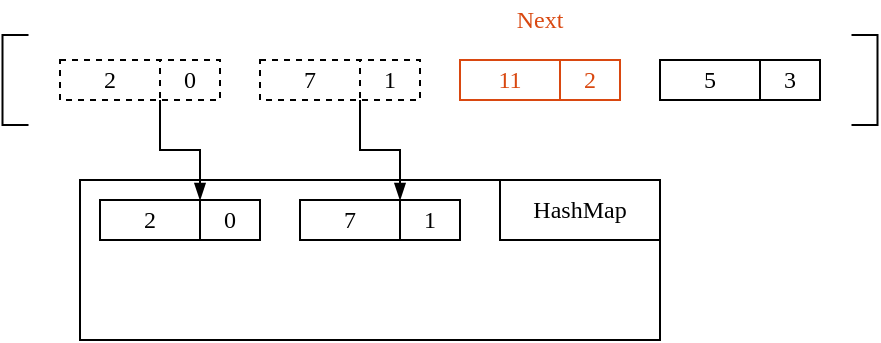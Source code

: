 <mxfile version="20.2.3" type="device" pages="3"><diagram id="I1hcelRjQKQVegFThZUa" name="第 1 页"><mxGraphModel dx="1018" dy="657" grid="1" gridSize="10" guides="1" tooltips="1" connect="1" arrows="1" fold="1" page="1" pageScale="1" pageWidth="827" pageHeight="1169" math="0" shadow="0"><root><mxCell id="0"/><mxCell id="1" parent="0"/><mxCell id="H_FKffr8g8Owub6cIVTS-6" value="" style="rounded=0;whiteSpace=wrap;html=1;fillColor=none;fontFamily=Merriweather;fontSource=https%3A%2F%2Ffonts.googleapis.com%2Fcss%3Ffamily%3DMerriweather;dashed=1;" vertex="1" parent="1"><mxGeometry x="100" y="80" width="80" height="20" as="geometry"/></mxCell><mxCell id="H_FKffr8g8Owub6cIVTS-26" style="edgeStyle=orthogonalEdgeStyle;rounded=0;orthogonalLoop=1;jettySize=auto;html=1;exitX=1;exitY=1;exitDx=0;exitDy=0;entryX=0;entryY=0;entryDx=0;entryDy=0;fontFamily=Merriweather;fontSource=https%3A%2F%2Ffonts.googleapis.com%2Fcss%3Ffamily%3DMerriweather;fontColor=#000000;strokeColor=#000000;endArrow=blockThin;endFill=1;" edge="1" parent="1" source="H_FKffr8g8Owub6cIVTS-7" target="H_FKffr8g8Owub6cIVTS-22"><mxGeometry relative="1" as="geometry"/></mxCell><mxCell id="H_FKffr8g8Owub6cIVTS-7" value="2" style="rounded=0;whiteSpace=wrap;html=1;fillColor=none;fontFamily=Merriweather;fontSource=https%3A%2F%2Ffonts.googleapis.com%2Fcss%3Ffamily%3DMerriweather;dashed=1;" vertex="1" parent="1"><mxGeometry x="100" y="80" width="50" height="20" as="geometry"/></mxCell><mxCell id="H_FKffr8g8Owub6cIVTS-8" value="0" style="text;html=1;strokeColor=none;fillColor=none;align=center;verticalAlign=middle;whiteSpace=wrap;rounded=0;fontFamily=Merriweather;fontSource=https%3A%2F%2Ffonts.googleapis.com%2Fcss%3Ffamily%3DMerriweather;fontColor=#000000;dashed=1;" vertex="1" parent="1"><mxGeometry x="150" y="80" width="30" height="20" as="geometry"/></mxCell><mxCell id="H_FKffr8g8Owub6cIVTS-9" value="" style="rounded=0;whiteSpace=wrap;html=1;fillColor=none;fontFamily=Merriweather;fontSource=https%3A%2F%2Ffonts.googleapis.com%2Fcss%3Ffamily%3DMerriweather;dashed=1;" vertex="1" parent="1"><mxGeometry x="200" y="80" width="80" height="20" as="geometry"/></mxCell><mxCell id="H_FKffr8g8Owub6cIVTS-10" value="7" style="rounded=0;whiteSpace=wrap;html=1;fillColor=none;fontFamily=Merriweather;fontSource=https%3A%2F%2Ffonts.googleapis.com%2Fcss%3Ffamily%3DMerriweather;dashed=1;" vertex="1" parent="1"><mxGeometry x="200" y="80" width="50" height="20" as="geometry"/></mxCell><mxCell id="H_FKffr8g8Owub6cIVTS-28" style="edgeStyle=orthogonalEdgeStyle;rounded=0;orthogonalLoop=1;jettySize=auto;html=1;exitX=0;exitY=1;exitDx=0;exitDy=0;entryX=0;entryY=0;entryDx=0;entryDy=0;fontFamily=Merriweather;fontSource=https%3A%2F%2Ffonts.googleapis.com%2Fcss%3Ffamily%3DMerriweather;fontColor=#000000;strokeColor=#000000;endArrow=blockThin;endFill=1;" edge="1" parent="1" source="H_FKffr8g8Owub6cIVTS-11" target="H_FKffr8g8Owub6cIVTS-25"><mxGeometry relative="1" as="geometry"/></mxCell><mxCell id="H_FKffr8g8Owub6cIVTS-11" value="1" style="text;html=1;strokeColor=none;fillColor=none;align=center;verticalAlign=middle;whiteSpace=wrap;rounded=0;fontFamily=Merriweather;fontSource=https%3A%2F%2Ffonts.googleapis.com%2Fcss%3Ffamily%3DMerriweather;fontColor=#000000;dashed=1;" vertex="1" parent="1"><mxGeometry x="250" y="80" width="30" height="20" as="geometry"/></mxCell><mxCell id="H_FKffr8g8Owub6cIVTS-12" value="" style="rounded=0;whiteSpace=wrap;html=1;fillColor=none;fontFamily=Merriweather;fontSource=https%3A%2F%2Ffonts.googleapis.com%2Fcss%3Ffamily%3DMerriweather;strokeColor=#D94810;fontColor=#D94810;" vertex="1" parent="1"><mxGeometry x="300" y="80" width="80" height="20" as="geometry"/></mxCell><mxCell id="H_FKffr8g8Owub6cIVTS-13" value="11" style="rounded=0;whiteSpace=wrap;html=1;fillColor=none;fontFamily=Merriweather;fontSource=https%3A%2F%2Ffonts.googleapis.com%2Fcss%3Ffamily%3DMerriweather;strokeColor=#D94810;fontColor=#D94810;" vertex="1" parent="1"><mxGeometry x="300" y="80" width="50" height="20" as="geometry"/></mxCell><mxCell id="H_FKffr8g8Owub6cIVTS-14" value="2" style="text;html=1;strokeColor=#D94810;fillColor=none;align=center;verticalAlign=middle;whiteSpace=wrap;rounded=0;fontFamily=Merriweather;fontSource=https%3A%2F%2Ffonts.googleapis.com%2Fcss%3Ffamily%3DMerriweather;fontColor=#D94810;" vertex="1" parent="1"><mxGeometry x="350" y="80" width="30" height="20" as="geometry"/></mxCell><mxCell id="H_FKffr8g8Owub6cIVTS-15" value="" style="rounded=0;whiteSpace=wrap;html=1;fillColor=none;fontFamily=Merriweather;fontSource=https%3A%2F%2Ffonts.googleapis.com%2Fcss%3Ffamily%3DMerriweather;" vertex="1" parent="1"><mxGeometry x="400" y="80" width="80" height="20" as="geometry"/></mxCell><mxCell id="H_FKffr8g8Owub6cIVTS-16" value="5" style="rounded=0;whiteSpace=wrap;html=1;fillColor=none;fontFamily=Merriweather;fontSource=https%3A%2F%2Ffonts.googleapis.com%2Fcss%3Ffamily%3DMerriweather;" vertex="1" parent="1"><mxGeometry x="400" y="80" width="50" height="20" as="geometry"/></mxCell><mxCell id="H_FKffr8g8Owub6cIVTS-17" value="3" style="text;html=1;strokeColor=none;fillColor=none;align=center;verticalAlign=middle;whiteSpace=wrap;rounded=0;fontFamily=Merriweather;fontSource=https%3A%2F%2Ffonts.googleapis.com%2Fcss%3Ffamily%3DMerriweather;fontColor=#000000;" vertex="1" parent="1"><mxGeometry x="450" y="80" width="30" height="20" as="geometry"/></mxCell><mxCell id="H_FKffr8g8Owub6cIVTS-18" value="" style="rounded=0;whiteSpace=wrap;html=1;fontFamily=Merriweather;fontSource=https%3A%2F%2Ffonts.googleapis.com%2Fcss%3Ffamily%3DMerriweather;fillColor=none;" vertex="1" parent="1"><mxGeometry x="110" y="140" width="290" height="80" as="geometry"/></mxCell><mxCell id="H_FKffr8g8Owub6cIVTS-19" value="HashMap" style="rounded=0;whiteSpace=wrap;html=1;fontFamily=Merriweather;fontSource=https%3A%2F%2Ffonts.googleapis.com%2Fcss%3Ffamily%3DMerriweather;fillColor=none;" vertex="1" parent="1"><mxGeometry x="320" y="140" width="80" height="30" as="geometry"/></mxCell><mxCell id="H_FKffr8g8Owub6cIVTS-20" value="" style="rounded=0;whiteSpace=wrap;html=1;fillColor=none;fontFamily=Merriweather;fontSource=https%3A%2F%2Ffonts.googleapis.com%2Fcss%3Ffamily%3DMerriweather;" vertex="1" parent="1"><mxGeometry x="120" y="150" width="80" height="20" as="geometry"/></mxCell><mxCell id="H_FKffr8g8Owub6cIVTS-21" value="2" style="rounded=0;whiteSpace=wrap;html=1;fillColor=none;fontFamily=Merriweather;fontSource=https%3A%2F%2Ffonts.googleapis.com%2Fcss%3Ffamily%3DMerriweather;" vertex="1" parent="1"><mxGeometry x="120" y="150" width="50" height="20" as="geometry"/></mxCell><mxCell id="H_FKffr8g8Owub6cIVTS-22" value="0" style="text;html=1;strokeColor=none;fillColor=none;align=center;verticalAlign=middle;whiteSpace=wrap;rounded=0;fontFamily=Merriweather;fontSource=https%3A%2F%2Ffonts.googleapis.com%2Fcss%3Ffamily%3DMerriweather;fontColor=#000000;" vertex="1" parent="1"><mxGeometry x="170" y="150" width="30" height="20" as="geometry"/></mxCell><mxCell id="H_FKffr8g8Owub6cIVTS-23" value="" style="rounded=0;whiteSpace=wrap;html=1;fillColor=none;fontFamily=Merriweather;fontSource=https%3A%2F%2Ffonts.googleapis.com%2Fcss%3Ffamily%3DMerriweather;" vertex="1" parent="1"><mxGeometry x="220" y="150" width="80" height="20" as="geometry"/></mxCell><mxCell id="H_FKffr8g8Owub6cIVTS-24" value="7" style="rounded=0;whiteSpace=wrap;html=1;fillColor=none;fontFamily=Merriweather;fontSource=https%3A%2F%2Ffonts.googleapis.com%2Fcss%3Ffamily%3DMerriweather;" vertex="1" parent="1"><mxGeometry x="220" y="150" width="50" height="20" as="geometry"/></mxCell><mxCell id="H_FKffr8g8Owub6cIVTS-25" value="1" style="text;html=1;strokeColor=none;fillColor=none;align=center;verticalAlign=middle;whiteSpace=wrap;rounded=0;fontFamily=Merriweather;fontSource=https%3A%2F%2Ffonts.googleapis.com%2Fcss%3Ffamily%3DMerriweather;fontColor=#000000;" vertex="1" parent="1"><mxGeometry x="270" y="150" width="30" height="20" as="geometry"/></mxCell><mxCell id="H_FKffr8g8Owub6cIVTS-29" value="Next" style="text;html=1;strokeColor=none;fillColor=none;align=center;verticalAlign=middle;whiteSpace=wrap;rounded=0;dashed=1;fontFamily=Merriweather;fontSource=https%3A%2F%2Ffonts.googleapis.com%2Fcss%3Ffamily%3DMerriweather;fontColor=#D94810;" vertex="1" parent="1"><mxGeometry x="320" y="50" width="40" height="20" as="geometry"/></mxCell><mxCell id="H_FKffr8g8Owub6cIVTS-31" value="" style="shape=partialRectangle;whiteSpace=wrap;html=1;bottom=1;right=1;left=1;top=0;fillColor=none;routingCenterX=-0.5;fontFamily=Merriweather;fontSource=https%3A%2F%2Ffonts.googleapis.com%2Fcss%3Ffamily%3DMerriweather;fontColor=#D94810;strokeColor=#000000;rotation=90;" vertex="1" parent="1"><mxGeometry x="55" y="83.75" width="45" height="12.5" as="geometry"/></mxCell><mxCell id="H_FKffr8g8Owub6cIVTS-33" value="" style="shape=partialRectangle;whiteSpace=wrap;html=1;bottom=1;right=1;left=1;top=0;fillColor=none;routingCenterX=-0.5;fontFamily=Merriweather;fontSource=https%3A%2F%2Ffonts.googleapis.com%2Fcss%3Ffamily%3DMerriweather;fontColor=#D94810;strokeColor=#000000;rotation=-90;" vertex="1" parent="1"><mxGeometry x="480" y="83.75" width="45" height="12.5" as="geometry"/></mxCell></root></mxGraphModel></diagram><diagram id="g_saVvqIs9i3fYHVAFvo" name="第 2 页"><mxGraphModel dx="1018" dy="657" grid="1" gridSize="10" guides="1" tooltips="1" connect="1" arrows="1" fold="1" page="1" pageScale="1" pageWidth="827" pageHeight="1169" math="0" shadow="0"><root><mxCell id="0"/><mxCell id="1" parent="0"/><mxCell id="WSOpUdwDRh1J-NAP9ky3-4" style="rounded=0;orthogonalLoop=1;jettySize=auto;html=1;exitX=0;exitY=1;exitDx=0;exitDy=0;entryX=1;entryY=0;entryDx=0;entryDy=0;fontFamily=Merriweather;fontSource=https%3A%2F%2Ffonts.googleapis.com%2Fcss%3Ffamily%3DMerriweather;fontColor=#D94810;endArrow=blockThin;endFill=1;strokeColor=#000000;" edge="1" parent="1" source="WSOpUdwDRh1J-NAP9ky3-1" target="WSOpUdwDRh1J-NAP9ky3-2"><mxGeometry relative="1" as="geometry"/></mxCell><mxCell id="WSOpUdwDRh1J-NAP9ky3-5" style="edgeStyle=none;rounded=0;orthogonalLoop=1;jettySize=auto;html=1;exitX=1;exitY=1;exitDx=0;exitDy=0;entryX=0;entryY=0;entryDx=0;entryDy=0;fontFamily=Merriweather;fontSource=https%3A%2F%2Ffonts.googleapis.com%2Fcss%3Ffamily%3DMerriweather;fontColor=#D94810;endArrow=blockThin;endFill=1;strokeColor=#000000;" edge="1" parent="1" source="WSOpUdwDRh1J-NAP9ky3-1" target="WSOpUdwDRh1J-NAP9ky3-3"><mxGeometry relative="1" as="geometry"/></mxCell><mxCell id="WSOpUdwDRh1J-NAP9ky3-1" value="6" style="ellipse;whiteSpace=wrap;html=1;aspect=fixed;fontFamily=Merriweather;fontSource=https%3A%2F%2Ffonts.googleapis.com%2Fcss%3Ffamily%3DMerriweather;fillColor=none;" vertex="1" parent="1"><mxGeometry x="330" y="120" width="30" height="30" as="geometry"/></mxCell><mxCell id="WSOpUdwDRh1J-NAP9ky3-29" style="edgeStyle=none;rounded=0;orthogonalLoop=1;jettySize=auto;html=1;exitX=1;exitY=1;exitDx=0;exitDy=0;entryX=0;entryY=0;entryDx=0;entryDy=0;fontFamily=Merriweather;fontSource=https%3A%2F%2Ffonts.googleapis.com%2Fcss%3Ffamily%3DMerriweather;fontColor=#D94810;endArrow=blockThin;endFill=1;strokeColor=#000000;" edge="1" parent="1" source="WSOpUdwDRh1J-NAP9ky3-2" target="WSOpUdwDRh1J-NAP9ky3-19"><mxGeometry relative="1" as="geometry"/></mxCell><mxCell id="WSOpUdwDRh1J-NAP9ky3-31" style="edgeStyle=none;rounded=0;orthogonalLoop=1;jettySize=auto;html=1;exitX=0;exitY=1;exitDx=0;exitDy=0;entryX=1;entryY=0.5;entryDx=0;entryDy=0;fontFamily=Merriweather;fontSource=https%3A%2F%2Ffonts.googleapis.com%2Fcss%3Ffamily%3DMerriweather;fontColor=#D94810;endArrow=blockThin;endFill=1;strokeColor=#000000;" edge="1" parent="1" source="WSOpUdwDRh1J-NAP9ky3-2" target="WSOpUdwDRh1J-NAP9ky3-8"><mxGeometry relative="1" as="geometry"/></mxCell><mxCell id="WSOpUdwDRh1J-NAP9ky3-2" value="5" style="ellipse;whiteSpace=wrap;html=1;aspect=fixed;fontFamily=Merriweather;fontSource=https%3A%2F%2Ffonts.googleapis.com%2Fcss%3Ffamily%3DMerriweather;fillColor=none;" vertex="1" parent="1"><mxGeometry x="280" y="160" width="30" height="30" as="geometry"/></mxCell><mxCell id="WSOpUdwDRh1J-NAP9ky3-32" style="edgeStyle=none;rounded=0;orthogonalLoop=1;jettySize=auto;html=1;exitX=1;exitY=1;exitDx=0;exitDy=0;entryX=0;entryY=0;entryDx=0;entryDy=0;fontFamily=Merriweather;fontSource=https%3A%2F%2Ffonts.googleapis.com%2Fcss%3Ffamily%3DMerriweather;fontColor=#D94810;endArrow=blockThin;endFill=1;strokeColor=#000000;" edge="1" parent="1" source="WSOpUdwDRh1J-NAP9ky3-3" target="WSOpUdwDRh1J-NAP9ky3-24"><mxGeometry relative="1" as="geometry"/></mxCell><mxCell id="WSOpUdwDRh1J-NAP9ky3-34" style="edgeStyle=none;rounded=0;orthogonalLoop=1;jettySize=auto;html=1;exitX=1;exitY=0.5;exitDx=0;exitDy=0;entryX=0;entryY=0.5;entryDx=0;entryDy=0;fontFamily=Merriweather;fontSource=https%3A%2F%2Ffonts.googleapis.com%2Fcss%3Ffamily%3DMerriweather;fontColor=#D94810;endArrow=blockThin;endFill=1;strokeColor=#000000;" edge="1" parent="1" source="WSOpUdwDRh1J-NAP9ky3-3" target="WSOpUdwDRh1J-NAP9ky3-33"><mxGeometry relative="1" as="geometry"/></mxCell><mxCell id="WSOpUdwDRh1J-NAP9ky3-3" value="4" style="ellipse;whiteSpace=wrap;html=1;aspect=fixed;fontFamily=Merriweather;fontSource=https%3A%2F%2Ffonts.googleapis.com%2Fcss%3Ffamily%3DMerriweather;fillColor=none;" vertex="1" parent="1"><mxGeometry x="370" y="160" width="30" height="30" as="geometry"/></mxCell><mxCell id="WSOpUdwDRh1J-NAP9ky3-6" style="rounded=0;orthogonalLoop=1;jettySize=auto;html=1;exitX=0;exitY=1;exitDx=0;exitDy=0;entryX=1;entryY=0;entryDx=0;entryDy=0;fontFamily=Merriweather;fontSource=https%3A%2F%2Ffonts.googleapis.com%2Fcss%3Ffamily%3DMerriweather;fontColor=#D94810;endArrow=blockThin;endFill=1;strokeColor=#000000;" edge="1" source="WSOpUdwDRh1J-NAP9ky3-8" target="WSOpUdwDRh1J-NAP9ky3-9" parent="1"><mxGeometry relative="1" as="geometry"/></mxCell><mxCell id="WSOpUdwDRh1J-NAP9ky3-7" style="edgeStyle=none;rounded=0;orthogonalLoop=1;jettySize=auto;html=1;exitX=1;exitY=1;exitDx=0;exitDy=0;entryX=0;entryY=0;entryDx=0;entryDy=0;fontFamily=Merriweather;fontSource=https%3A%2F%2Ffonts.googleapis.com%2Fcss%3Ffamily%3DMerriweather;fontColor=#D94810;endArrow=blockThin;endFill=1;strokeColor=#000000;" edge="1" source="WSOpUdwDRh1J-NAP9ky3-8" target="WSOpUdwDRh1J-NAP9ky3-10" parent="1"><mxGeometry relative="1" as="geometry"/></mxCell><mxCell id="WSOpUdwDRh1J-NAP9ky3-8" value="4" style="ellipse;whiteSpace=wrap;html=1;aspect=fixed;fontFamily=Merriweather;fontSource=https%3A%2F%2Ffonts.googleapis.com%2Fcss%3Ffamily%3DMerriweather;fillColor=none;" vertex="1" parent="1"><mxGeometry x="210" y="200" width="30" height="30" as="geometry"/></mxCell><mxCell id="WSOpUdwDRh1J-NAP9ky3-37" style="edgeStyle=none;rounded=0;orthogonalLoop=1;jettySize=auto;html=1;exitX=0;exitY=1;exitDx=0;exitDy=0;entryX=0.5;entryY=0;entryDx=0;entryDy=0;fontFamily=Merriweather;fontSource=https%3A%2F%2Ffonts.googleapis.com%2Fcss%3Ffamily%3DMerriweather;fontColor=#D94810;endArrow=blockThin;endFill=1;strokeColor=#D94810;" edge="1" parent="1" source="WSOpUdwDRh1J-NAP9ky3-9" target="WSOpUdwDRh1J-NAP9ky3-35"><mxGeometry relative="1" as="geometry"/></mxCell><mxCell id="WSOpUdwDRh1J-NAP9ky3-38" style="edgeStyle=none;rounded=0;orthogonalLoop=1;jettySize=auto;html=1;exitX=1;exitY=1;exitDx=0;exitDy=0;entryX=0.5;entryY=0;entryDx=0;entryDy=0;fontFamily=Merriweather;fontSource=https%3A%2F%2Ffonts.googleapis.com%2Fcss%3Ffamily%3DMerriweather;fontColor=#D94810;endArrow=blockThin;endFill=1;strokeColor=#D94810;" edge="1" parent="1" source="WSOpUdwDRh1J-NAP9ky3-9" target="WSOpUdwDRh1J-NAP9ky3-36"><mxGeometry relative="1" as="geometry"/></mxCell><mxCell id="WSOpUdwDRh1J-NAP9ky3-9" value="3" style="ellipse;whiteSpace=wrap;html=1;aspect=fixed;fontFamily=Merriweather;fontSource=https%3A%2F%2Ffonts.googleapis.com%2Fcss%3Ffamily%3DMerriweather;fillColor=none;strokeColor=#D94810;fontColor=#D94810;" vertex="1" parent="1"><mxGeometry x="180" y="240" width="30" height="30" as="geometry"/></mxCell><mxCell id="WSOpUdwDRh1J-NAP9ky3-10" value="2" style="ellipse;whiteSpace=wrap;html=1;aspect=fixed;fontFamily=Merriweather;fontSource=https%3A%2F%2Ffonts.googleapis.com%2Fcss%3Ffamily%3DMerriweather;fillColor=none;" vertex="1" parent="1"><mxGeometry x="240" y="240" width="30" height="30" as="geometry"/></mxCell><mxCell id="WSOpUdwDRh1J-NAP9ky3-17" style="rounded=0;orthogonalLoop=1;jettySize=auto;html=1;exitX=0;exitY=1;exitDx=0;exitDy=0;entryX=1;entryY=0;entryDx=0;entryDy=0;fontFamily=Merriweather;fontSource=https%3A%2F%2Ffonts.googleapis.com%2Fcss%3Ffamily%3DMerriweather;fontColor=#D94810;endArrow=blockThin;endFill=1;strokeColor=#D94810;" edge="1" source="WSOpUdwDRh1J-NAP9ky3-19" target="WSOpUdwDRh1J-NAP9ky3-20" parent="1"><mxGeometry relative="1" as="geometry"/></mxCell><mxCell id="WSOpUdwDRh1J-NAP9ky3-18" style="edgeStyle=none;rounded=0;orthogonalLoop=1;jettySize=auto;html=1;exitX=1;exitY=1;exitDx=0;exitDy=0;entryX=0;entryY=0;entryDx=0;entryDy=0;fontFamily=Merriweather;fontSource=https%3A%2F%2Ffonts.googleapis.com%2Fcss%3Ffamily%3DMerriweather;fontColor=#D94810;endArrow=blockThin;endFill=1;strokeColor=#D94810;" edge="1" source="WSOpUdwDRh1J-NAP9ky3-19" target="WSOpUdwDRh1J-NAP9ky3-21" parent="1"><mxGeometry relative="1" as="geometry"/></mxCell><mxCell id="WSOpUdwDRh1J-NAP9ky3-19" value="3" style="ellipse;whiteSpace=wrap;html=1;aspect=fixed;fontFamily=Merriweather;fontSource=https%3A%2F%2Ffonts.googleapis.com%2Fcss%3Ffamily%3DMerriweather;fillColor=none;strokeColor=#D94810;fontColor=#D94810;" vertex="1" parent="1"><mxGeometry x="320" y="210" width="30" height="30" as="geometry"/></mxCell><mxCell id="WSOpUdwDRh1J-NAP9ky3-20" value="2" style="ellipse;whiteSpace=wrap;html=1;aspect=fixed;fontFamily=Merriweather;fontSource=https%3A%2F%2Ffonts.googleapis.com%2Fcss%3Ffamily%3DMerriweather;fillColor=none;strokeColor=#D94810;fontColor=#D94810;" vertex="1" parent="1"><mxGeometry x="290" y="250" width="30" height="30" as="geometry"/></mxCell><mxCell id="WSOpUdwDRh1J-NAP9ky3-21" value="1" style="ellipse;whiteSpace=wrap;html=1;aspect=fixed;fontFamily=Merriweather;fontSource=https%3A%2F%2Ffonts.googleapis.com%2Fcss%3Ffamily%3DMerriweather;fillColor=none;strokeColor=#D94810;fontColor=#D94810;" vertex="1" parent="1"><mxGeometry x="350" y="250" width="30" height="30" as="geometry"/></mxCell><mxCell id="WSOpUdwDRh1J-NAP9ky3-22" style="rounded=0;orthogonalLoop=1;jettySize=auto;html=1;exitX=0;exitY=1;exitDx=0;exitDy=0;entryX=1;entryY=0;entryDx=0;entryDy=0;fontFamily=Merriweather;fontSource=https%3A%2F%2Ffonts.googleapis.com%2Fcss%3Ffamily%3DMerriweather;fontColor=#D94810;endArrow=blockThin;endFill=1;strokeColor=#D94810;" edge="1" source="WSOpUdwDRh1J-NAP9ky3-24" target="WSOpUdwDRh1J-NAP9ky3-25" parent="1"><mxGeometry relative="1" as="geometry"/></mxCell><mxCell id="WSOpUdwDRh1J-NAP9ky3-23" style="edgeStyle=none;rounded=0;orthogonalLoop=1;jettySize=auto;html=1;exitX=1;exitY=1;exitDx=0;exitDy=0;entryX=0;entryY=0;entryDx=0;entryDy=0;fontFamily=Merriweather;fontSource=https%3A%2F%2Ffonts.googleapis.com%2Fcss%3Ffamily%3DMerriweather;fontColor=#D94810;endArrow=blockThin;endFill=1;strokeColor=#D94810;" edge="1" source="WSOpUdwDRh1J-NAP9ky3-24" target="WSOpUdwDRh1J-NAP9ky3-26" parent="1"><mxGeometry relative="1" as="geometry"/></mxCell><mxCell id="WSOpUdwDRh1J-NAP9ky3-24" value="3" style="ellipse;whiteSpace=wrap;html=1;aspect=fixed;fontFamily=Merriweather;fontSource=https%3A%2F%2Ffonts.googleapis.com%2Fcss%3Ffamily%3DMerriweather;fillColor=none;fontColor=#D94810;strokeColor=#D94810;" vertex="1" parent="1"><mxGeometry x="426" y="230" width="30" height="30" as="geometry"/></mxCell><mxCell id="WSOpUdwDRh1J-NAP9ky3-25" value="2" style="ellipse;whiteSpace=wrap;html=1;aspect=fixed;fontFamily=Merriweather;fontSource=https%3A%2F%2Ffonts.googleapis.com%2Fcss%3Ffamily%3DMerriweather;fillColor=none;fontColor=#D94810;strokeColor=#D94810;" vertex="1" parent="1"><mxGeometry x="386" y="270" width="30" height="30" as="geometry"/></mxCell><mxCell id="WSOpUdwDRh1J-NAP9ky3-26" value="1" style="ellipse;whiteSpace=wrap;html=1;aspect=fixed;fontFamily=Merriweather;fontSource=https%3A%2F%2Ffonts.googleapis.com%2Fcss%3Ffamily%3DMerriweather;fillColor=none;fontColor=#D94810;strokeColor=#D94810;" vertex="1" parent="1"><mxGeometry x="456" y="270" width="30" height="30" as="geometry"/></mxCell><mxCell id="WSOpUdwDRh1J-NAP9ky3-33" value="2" style="ellipse;whiteSpace=wrap;html=1;aspect=fixed;fontFamily=Merriweather;fontSource=https%3A%2F%2Ffonts.googleapis.com%2Fcss%3Ffamily%3DMerriweather;fillColor=none;" vertex="1" parent="1"><mxGeometry x="456" y="180" width="30" height="30" as="geometry"/></mxCell><mxCell id="WSOpUdwDRh1J-NAP9ky3-35" value="2" style="ellipse;whiteSpace=wrap;html=1;aspect=fixed;fontFamily=Merriweather;fontSource=https%3A%2F%2Ffonts.googleapis.com%2Fcss%3Ffamily%3DMerriweather;fillColor=none;strokeColor=#D94810;fontColor=#D94810;" vertex="1" parent="1"><mxGeometry x="150" y="280" width="30" height="30" as="geometry"/></mxCell><mxCell id="WSOpUdwDRh1J-NAP9ky3-36" value="1" style="ellipse;whiteSpace=wrap;html=1;aspect=fixed;fontFamily=Merriweather;fontSource=https%3A%2F%2Ffonts.googleapis.com%2Fcss%3Ffamily%3DMerriweather;fillColor=none;strokeColor=#D94810;fontColor=#D94810;" vertex="1" parent="1"><mxGeometry x="200" y="280" width="30" height="30" as="geometry"/></mxCell></root></mxGraphModel></diagram><diagram id="Pog_WyXMmeGasokkG4xi" name="第 3 页"><mxGraphModel dx="1018" dy="657" grid="1" gridSize="10" guides="1" tooltips="1" connect="1" arrows="1" fold="1" page="1" pageScale="1" pageWidth="827" pageHeight="1169" math="0" shadow="0"><root><mxCell id="0"/><mxCell id="1" parent="0"/><mxCell id="t56KLI86yD3_dzl8eXMB-1" value="" style="rounded=0;whiteSpace=wrap;html=1;fontFamily=Merriweather;fontSource=https%3A%2F%2Ffonts.googleapis.com%2Fcss%3Ffamily%3DMerriweather;fillColor=none;" vertex="1" parent="1"><mxGeometry x="290" y="80" width="20" height="80" as="geometry"/></mxCell><mxCell id="t56KLI86yD3_dzl8eXMB-2" value="" style="rounded=0;whiteSpace=wrap;html=1;fontFamily=Merriweather;fontSource=https%3A%2F%2Ffonts.googleapis.com%2Fcss%3Ffamily%3DMerriweather;fillColor=none;" vertex="1" parent="1"><mxGeometry x="310" y="100" width="20" height="60" as="geometry"/></mxCell><mxCell id="t56KLI86yD3_dzl8eXMB-3" value="" style="rounded=0;whiteSpace=wrap;html=1;fontFamily=Merriweather;fontSource=https%3A%2F%2Ffonts.googleapis.com%2Fcss%3Ffamily%3DMerriweather;fillColor=none;" vertex="1" parent="1"><mxGeometry x="330" y="120" width="20" height="40" as="geometry"/></mxCell><mxCell id="t56KLI86yD3_dzl8eXMB-4" value="" style="rounded=0;whiteSpace=wrap;html=1;fontFamily=Merriweather;fontSource=https%3A%2F%2Ffonts.googleapis.com%2Fcss%3Ffamily%3DMerriweather;fillColor=none;" vertex="1" parent="1"><mxGeometry x="350" y="140" width="20" height="20" as="geometry"/></mxCell><mxCell id="t56KLI86yD3_dzl8eXMB-5" value="" style="endArrow=blockThin;html=1;rounded=0;fontFamily=Merriweather;fontSource=https%3A%2F%2Ffonts.googleapis.com%2Fcss%3Ffamily%3DMerriweather;fontColor=#704FCA;endFill=1;startArrow=none;startFill=0;entryX=0.5;entryY=0;entryDx=0;entryDy=0;edgeStyle=orthogonalEdgeStyle;curved=1;fillColor=none;" edge="1" parent="1" target="t56KLI86yD3_dzl8eXMB-4"><mxGeometry width="50" height="50" relative="1" as="geometry"><mxPoint x="390" y="160" as="sourcePoint"/><mxPoint x="450" y="110" as="targetPoint"/><Array as="points"><mxPoint x="390" y="120"/><mxPoint x="360" y="120"/></Array></mxGeometry></mxCell><mxCell id="t56KLI86yD3_dzl8eXMB-6" value="" style="rounded=0;whiteSpace=wrap;html=1;fontFamily=Merriweather;fontSource=https%3A%2F%2Ffonts.googleapis.com%2Fcss%3Ffamily%3DMerriweather;fillColor=none;strokeColor=#D94810;" vertex="1" parent="1"><mxGeometry x="210" y="170" width="20" height="80" as="geometry"/></mxCell><mxCell id="t56KLI86yD3_dzl8eXMB-7" value="" style="rounded=0;whiteSpace=wrap;html=1;fontFamily=Merriweather;fontSource=https%3A%2F%2Ffonts.googleapis.com%2Fcss%3Ffamily%3DMerriweather;fillColor=none;strokeColor=#D94810;" vertex="1" parent="1"><mxGeometry x="230" y="190" width="20" height="60" as="geometry"/></mxCell><mxCell id="t56KLI86yD3_dzl8eXMB-8" value="" style="rounded=0;whiteSpace=wrap;html=1;fontFamily=Merriweather;fontSource=https%3A%2F%2Ffonts.googleapis.com%2Fcss%3Ffamily%3DMerriweather;fillColor=none;strokeColor=#D94810;" vertex="1" parent="1"><mxGeometry x="250" y="210" width="20" height="40" as="geometry"/></mxCell><mxCell id="t56KLI86yD3_dzl8eXMB-9" value="" style="rounded=0;whiteSpace=wrap;html=1;fontFamily=Merriweather;fontSource=https%3A%2F%2Ffonts.googleapis.com%2Fcss%3Ffamily%3DMerriweather;fillColor=none;strokeColor=#D94810;" vertex="1" parent="1"><mxGeometry x="270" y="230" width="20" height="20" as="geometry"/></mxCell><mxCell id="t56KLI86yD3_dzl8eXMB-10" value="" style="endArrow=blockThin;html=1;rounded=0;fontFamily=Merriweather;fontSource=https%3A%2F%2Ffonts.googleapis.com%2Fcss%3Ffamily%3DMerriweather;fontColor=#D94810;endFill=1;startArrow=none;startFill=0;entryX=0.5;entryY=0;entryDx=0;entryDy=0;edgeStyle=orthogonalEdgeStyle;curved=1;fillColor=none;strokeColor=#D94810;" edge="1" target="t56KLI86yD3_dzl8eXMB-9" parent="1"><mxGeometry width="50" height="50" relative="1" as="geometry"><mxPoint x="310" y="250" as="sourcePoint"/><mxPoint x="370" y="200" as="targetPoint"/><Array as="points"><mxPoint x="310" y="210"/><mxPoint x="280" y="210"/></Array></mxGeometry></mxCell><mxCell id="t56KLI86yD3_dzl8eXMB-11" value="" style="rounded=0;whiteSpace=wrap;html=1;fontFamily=Merriweather;fontSource=https%3A%2F%2Ffonts.googleapis.com%2Fcss%3Ffamily%3DMerriweather;fillColor=none;strokeColor=#D94810;" vertex="1" parent="1"><mxGeometry x="420" y="170" width="20" height="80" as="geometry"/></mxCell><mxCell id="t56KLI86yD3_dzl8eXMB-12" value="" style="rounded=0;whiteSpace=wrap;html=1;fontFamily=Merriweather;fontSource=https%3A%2F%2Ffonts.googleapis.com%2Fcss%3Ffamily%3DMerriweather;fillColor=none;strokeColor=#D94810;" vertex="1" parent="1"><mxGeometry x="440" y="190" width="20" height="60" as="geometry"/></mxCell><mxCell id="t56KLI86yD3_dzl8eXMB-13" value="" style="rounded=0;whiteSpace=wrap;html=1;fontFamily=Merriweather;fontSource=https%3A%2F%2Ffonts.googleapis.com%2Fcss%3Ffamily%3DMerriweather;fillColor=none;strokeColor=#D94810;" vertex="1" parent="1"><mxGeometry x="460" y="210" width="20" height="40" as="geometry"/></mxCell><mxCell id="t56KLI86yD3_dzl8eXMB-14" value="" style="rounded=0;whiteSpace=wrap;html=1;fontFamily=Merriweather;fontSource=https%3A%2F%2Ffonts.googleapis.com%2Fcss%3Ffamily%3DMerriweather;fillColor=none;strokeColor=#D94810;" vertex="1" parent="1"><mxGeometry x="480" y="230" width="20" height="20" as="geometry"/></mxCell><mxCell id="t56KLI86yD3_dzl8eXMB-15" value="" style="endArrow=blockThin;html=1;rounded=0;fontFamily=Merriweather;fontSource=https%3A%2F%2Ffonts.googleapis.com%2Fcss%3Ffamily%3DMerriweather;fontColor=#D94810;endFill=1;startArrow=none;startFill=0;entryX=0.5;entryY=0;entryDx=0;entryDy=0;edgeStyle=orthogonalEdgeStyle;curved=1;fillColor=none;strokeColor=#D94810;" edge="1" target="t56KLI86yD3_dzl8eXMB-14" parent="1"><mxGeometry width="50" height="50" relative="1" as="geometry"><mxPoint x="520" y="250" as="sourcePoint"/><mxPoint x="580" y="200" as="targetPoint"/><Array as="points"><mxPoint x="520" y="210"/><mxPoint x="490" y="210"/></Array></mxGeometry></mxCell><mxCell id="t56KLI86yD3_dzl8eXMB-16" value="" style="endArrow=blockThin;html=1;rounded=0;fontFamily=Merriweather;fontSource=https%3A%2F%2Ffonts.googleapis.com%2Fcss%3Ffamily%3DMerriweather;fontColor=#D94810;curved=1;entryX=0.5;entryY=0;entryDx=0;entryDy=0;edgeStyle=orthogonalEdgeStyle;endFill=1;startArrow=none;startFill=0;fillColor=none;strokeColor=#D94810;" edge="1" parent="1" target="t56KLI86yD3_dzl8eXMB-8"><mxGeometry width="50" height="50" relative="1" as="geometry"><mxPoint x="310" y="250" as="sourcePoint"/><mxPoint x="420" y="260" as="targetPoint"/><Array as="points"><mxPoint x="310" y="190"/><mxPoint x="260" y="190"/></Array></mxGeometry></mxCell><mxCell id="t56KLI86yD3_dzl8eXMB-17" value="" style="endArrow=blockThin;html=1;rounded=0;fontFamily=Merriweather;fontSource=https%3A%2F%2Ffonts.googleapis.com%2Fcss%3Ffamily%3DMerriweather;fontColor=#D94810;curved=1;exitX=0.5;exitY=0;exitDx=0;exitDy=0;endFill=1;startArrow=none;startFill=0;entryX=0.5;entryY=0;entryDx=0;entryDy=0;edgeStyle=orthogonalEdgeStyle;fillColor=none;strokeColor=#D94810;" edge="1" parent="1" source="t56KLI86yD3_dzl8eXMB-14" target="t56KLI86yD3_dzl8eXMB-13"><mxGeometry width="50" height="50" relative="1" as="geometry"><mxPoint x="560" y="330" as="sourcePoint"/><mxPoint x="610" y="280" as="targetPoint"/><Array as="points"><mxPoint x="490" y="190"/><mxPoint x="470" y="190"/></Array></mxGeometry></mxCell><mxCell id="t56KLI86yD3_dzl8eXMB-18" value="" style="rounded=0;whiteSpace=wrap;html=1;fontFamily=Merriweather;fontSource=https%3A%2F%2Ffonts.googleapis.com%2Fcss%3Ffamily%3DMerriweather;fillColor=none;strokeColor=#D94810;" vertex="1" parent="1"><mxGeometry x="160" y="270" width="20" height="80" as="geometry"/></mxCell><mxCell id="t56KLI86yD3_dzl8eXMB-19" value="" style="rounded=0;whiteSpace=wrap;html=1;fontFamily=Merriweather;fontSource=https%3A%2F%2Ffonts.googleapis.com%2Fcss%3Ffamily%3DMerriweather;fillColor=none;strokeColor=#D94810;" vertex="1" parent="1"><mxGeometry x="180" y="290" width="20" height="60" as="geometry"/></mxCell><mxCell id="t56KLI86yD3_dzl8eXMB-20" value="" style="rounded=0;whiteSpace=wrap;html=1;fontFamily=Merriweather;fontSource=https%3A%2F%2Ffonts.googleapis.com%2Fcss%3Ffamily%3DMerriweather;fillColor=none;strokeColor=#D94810;" vertex="1" parent="1"><mxGeometry x="200" y="310" width="20" height="40" as="geometry"/></mxCell><mxCell id="t56KLI86yD3_dzl8eXMB-21" value="" style="rounded=0;whiteSpace=wrap;html=1;fontFamily=Merriweather;fontSource=https%3A%2F%2Ffonts.googleapis.com%2Fcss%3Ffamily%3DMerriweather;fillColor=none;strokeColor=#D94810;" vertex="1" parent="1"><mxGeometry x="220" y="330" width="20" height="20" as="geometry"/></mxCell><mxCell id="t56KLI86yD3_dzl8eXMB-23" value="" style="endArrow=blockThin;html=1;rounded=0;fontFamily=Merriweather;fontSource=https%3A%2F%2Ffonts.googleapis.com%2Fcss%3Ffamily%3DMerriweather;fontColor=#D94810;curved=1;entryX=0.5;entryY=0;entryDx=0;entryDy=0;edgeStyle=orthogonalEdgeStyle;endFill=1;startArrow=none;startFill=0;fillColor=none;strokeColor=#D94810;" edge="1" target="t56KLI86yD3_dzl8eXMB-20" parent="1"><mxGeometry width="50" height="50" relative="1" as="geometry"><mxPoint x="260" y="350" as="sourcePoint"/><mxPoint x="370" y="360" as="targetPoint"/><Array as="points"><mxPoint x="260" y="290"/><mxPoint x="210" y="290"/></Array></mxGeometry></mxCell><mxCell id="t56KLI86yD3_dzl8eXMB-24" value="" style="endArrow=blockThin;html=1;rounded=0;fontFamily=Merriweather;fontSource=https%3A%2F%2Ffonts.googleapis.com%2Fcss%3Ffamily%3DMerriweather;fontColor=#D94810;curved=1;startArrow=none;startFill=0;endFill=1;exitX=0.5;exitY=0;exitDx=0;exitDy=0;entryX=0.5;entryY=0;entryDx=0;entryDy=0;edgeStyle=orthogonalEdgeStyle;fillColor=none;strokeColor=#D94810;" edge="1" parent="1" source="t56KLI86yD3_dzl8eXMB-20" target="t56KLI86yD3_dzl8eXMB-19"><mxGeometry width="50" height="50" relative="1" as="geometry"><mxPoint x="390" y="350" as="sourcePoint"/><mxPoint x="440" y="300" as="targetPoint"/><Array as="points"><mxPoint x="210" y="270"/><mxPoint x="190" y="270"/></Array></mxGeometry></mxCell><mxCell id="t56KLI86yD3_dzl8eXMB-25" value="" style="rounded=0;whiteSpace=wrap;html=1;fontFamily=Merriweather;fontSource=https%3A%2F%2Ffonts.googleapis.com%2Fcss%3Ffamily%3DMerriweather;fillColor=none;strokeColor=#D94810;" vertex="1" parent="1"><mxGeometry x="330" y="270" width="20" height="80" as="geometry"/></mxCell><mxCell id="t56KLI86yD3_dzl8eXMB-26" value="" style="rounded=0;whiteSpace=wrap;html=1;fontFamily=Merriweather;fontSource=https%3A%2F%2Ffonts.googleapis.com%2Fcss%3Ffamily%3DMerriweather;fillColor=none;strokeColor=#D94810;" vertex="1" parent="1"><mxGeometry x="350" y="290" width="20" height="60" as="geometry"/></mxCell><mxCell id="t56KLI86yD3_dzl8eXMB-27" value="" style="rounded=0;whiteSpace=wrap;html=1;fontFamily=Merriweather;fontSource=https%3A%2F%2Ffonts.googleapis.com%2Fcss%3Ffamily%3DMerriweather;fillColor=none;strokeColor=#D94810;" vertex="1" parent="1"><mxGeometry x="370" y="310" width="20" height="40" as="geometry"/></mxCell><mxCell id="t56KLI86yD3_dzl8eXMB-28" value="" style="rounded=0;whiteSpace=wrap;html=1;fontFamily=Merriweather;fontSource=https%3A%2F%2Ffonts.googleapis.com%2Fcss%3Ffamily%3DMerriweather;fillColor=none;strokeColor=#D94810;" vertex="1" parent="1"><mxGeometry x="390" y="330" width="20" height="20" as="geometry"/></mxCell><mxCell id="t56KLI86yD3_dzl8eXMB-29" value="" style="endArrow=blockThin;html=1;rounded=0;fontFamily=Merriweather;fontSource=https%3A%2F%2Ffonts.googleapis.com%2Fcss%3Ffamily%3DMerriweather;fontColor=#D94810;endFill=1;startArrow=none;startFill=0;entryX=0.5;entryY=0;entryDx=0;entryDy=0;edgeStyle=orthogonalEdgeStyle;curved=1;fillColor=none;strokeColor=#D94810;" edge="1" target="t56KLI86yD3_dzl8eXMB-28" parent="1"><mxGeometry width="50" height="50" relative="1" as="geometry"><mxPoint x="430" y="350" as="sourcePoint"/><mxPoint x="490" y="300" as="targetPoint"/><Array as="points"><mxPoint x="430" y="310"/><mxPoint x="400" y="310"/></Array></mxGeometry></mxCell><mxCell id="t56KLI86yD3_dzl8eXMB-30" value="" style="endArrow=blockThin;html=1;rounded=0;fontFamily=Merriweather;fontSource=https%3A%2F%2Ffonts.googleapis.com%2Fcss%3Ffamily%3DMerriweather;fontColor=#D94810;curved=1;exitX=0.5;exitY=0;exitDx=0;exitDy=0;endFill=1;startArrow=none;startFill=0;entryX=0.5;entryY=0;entryDx=0;entryDy=0;edgeStyle=orthogonalEdgeStyle;fillColor=none;strokeColor=#D94810;" edge="1" source="t56KLI86yD3_dzl8eXMB-28" target="t56KLI86yD3_dzl8eXMB-27" parent="1"><mxGeometry width="50" height="50" relative="1" as="geometry"><mxPoint x="470" y="430" as="sourcePoint"/><mxPoint x="520" y="380" as="targetPoint"/><Array as="points"><mxPoint x="400" y="290"/><mxPoint x="380" y="290"/></Array></mxGeometry></mxCell><mxCell id="t56KLI86yD3_dzl8eXMB-31" value="" style="endArrow=blockThin;html=1;rounded=0;fontFamily=Merriweather;fontSource=https%3A%2F%2Ffonts.googleapis.com%2Fcss%3Ffamily%3DMerriweather;fontColor=#D94810;entryX=0.5;entryY=0;entryDx=0;entryDy=0;endFill=1;edgeStyle=orthogonalEdgeStyle;curved=1;fillColor=none;strokeColor=#D94810;" edge="1" parent="1" target="t56KLI86yD3_dzl8eXMB-26"><mxGeometry width="50" height="50" relative="1" as="geometry"><mxPoint x="380" y="310" as="sourcePoint"/><mxPoint x="430" y="260" as="targetPoint"/><Array as="points"><mxPoint x="380" y="270"/><mxPoint x="360" y="270"/></Array></mxGeometry></mxCell><mxCell id="t56KLI86yD3_dzl8eXMB-32" value="" style="rounded=0;whiteSpace=wrap;html=1;fontFamily=Merriweather;fontSource=https%3A%2F%2Ffonts.googleapis.com%2Fcss%3Ffamily%3DMerriweather;fillColor=none;" vertex="1" parent="1"><mxGeometry x="480" y="270" width="20" height="80" as="geometry"/></mxCell><mxCell id="t56KLI86yD3_dzl8eXMB-33" value="" style="rounded=0;whiteSpace=wrap;html=1;fontFamily=Merriweather;fontSource=https%3A%2F%2Ffonts.googleapis.com%2Fcss%3Ffamily%3DMerriweather;fillColor=none;" vertex="1" parent="1"><mxGeometry x="500" y="290" width="20" height="60" as="geometry"/></mxCell><mxCell id="t56KLI86yD3_dzl8eXMB-34" value="" style="rounded=0;whiteSpace=wrap;html=1;fontFamily=Merriweather;fontSource=https%3A%2F%2Ffonts.googleapis.com%2Fcss%3Ffamily%3DMerriweather;fillColor=none;" vertex="1" parent="1"><mxGeometry x="520" y="310" width="20" height="40" as="geometry"/></mxCell><mxCell id="t56KLI86yD3_dzl8eXMB-35" value="" style="rounded=0;whiteSpace=wrap;html=1;fontFamily=Merriweather;fontSource=https%3A%2F%2Ffonts.googleapis.com%2Fcss%3Ffamily%3DMerriweather;fillColor=none;" vertex="1" parent="1"><mxGeometry x="540" y="330" width="20" height="20" as="geometry"/></mxCell><mxCell id="t56KLI86yD3_dzl8eXMB-36" value="" style="endArrow=blockThin;html=1;rounded=0;fontFamily=Merriweather;fontSource=https%3A%2F%2Ffonts.googleapis.com%2Fcss%3Ffamily%3DMerriweather;fontColor=#704FCA;endFill=1;startArrow=none;startFill=0;entryX=0.5;entryY=0;entryDx=0;entryDy=0;edgeStyle=orthogonalEdgeStyle;curved=1;fillColor=none;" edge="1" target="t56KLI86yD3_dzl8eXMB-35" parent="1"><mxGeometry width="50" height="50" relative="1" as="geometry"><mxPoint x="580" y="350" as="sourcePoint"/><mxPoint x="640" y="300" as="targetPoint"/><Array as="points"><mxPoint x="580" y="310"/><mxPoint x="550" y="310"/></Array></mxGeometry></mxCell><mxCell id="t56KLI86yD3_dzl8eXMB-37" value="" style="endArrow=blockThin;html=1;rounded=0;fontFamily=Merriweather;fontSource=https%3A%2F%2Ffonts.googleapis.com%2Fcss%3Ffamily%3DMerriweather;fontColor=#704FCA;endFill=1;entryX=0.5;entryY=0;entryDx=0;entryDy=0;edgeStyle=orthogonalEdgeStyle;curved=1;fillColor=none;" edge="1" parent="1" target="t56KLI86yD3_dzl8eXMB-33"><mxGeometry width="50" height="50" relative="1" as="geometry"><mxPoint x="550" y="330" as="sourcePoint"/><mxPoint x="750" y="220" as="targetPoint"/><Array as="points"><mxPoint x="550" y="270"/><mxPoint x="510" y="270"/></Array></mxGeometry></mxCell><mxCell id="t56KLI86yD3_dzl8eXMB-38" value="&lt;font style=&quot;font-size: 14px;&quot;&gt;n = 1&lt;/font&gt;" style="text;html=1;fillColor=none;align=center;verticalAlign=middle;whiteSpace=wrap;rounded=0;fontFamily=Merriweather;fontSource=https%3A%2F%2Ffonts.googleapis.com%2Fcss%3Ffamily%3DMerriweather;" vertex="1" parent="1"><mxGeometry x="80" y="105" width="60" height="30" as="geometry"/></mxCell><mxCell id="t56KLI86yD3_dzl8eXMB-39" value="&lt;font style=&quot;font-size: 14px;&quot;&gt;n = 2&lt;/font&gt;" style="text;html=1;fillColor=none;align=center;verticalAlign=middle;whiteSpace=wrap;rounded=0;fontFamily=Merriweather;fontSource=https%3A%2F%2Ffonts.googleapis.com%2Fcss%3Ffamily%3DMerriweather;" vertex="1" parent="1"><mxGeometry x="80" y="195" width="60" height="30" as="geometry"/></mxCell><mxCell id="t56KLI86yD3_dzl8eXMB-40" value="&lt;font style=&quot;font-size: 14px;&quot;&gt;n = 3&lt;/font&gt;" style="text;html=1;fillColor=none;align=center;verticalAlign=middle;whiteSpace=wrap;rounded=0;fontFamily=Merriweather;fontSource=https%3A%2F%2Ffonts.googleapis.com%2Fcss%3Ffamily%3DMerriweather;" vertex="1" parent="1"><mxGeometry x="80" y="300" width="60" height="30" as="geometry"/></mxCell></root></mxGraphModel></diagram></mxfile>